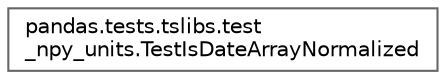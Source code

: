 digraph "Graphical Class Hierarchy"
{
 // LATEX_PDF_SIZE
  bgcolor="transparent";
  edge [fontname=Helvetica,fontsize=10,labelfontname=Helvetica,labelfontsize=10];
  node [fontname=Helvetica,fontsize=10,shape=box,height=0.2,width=0.4];
  rankdir="LR";
  Node0 [id="Node000000",label="pandas.tests.tslibs.test\l_npy_units.TestIsDateArrayNormalized",height=0.2,width=0.4,color="grey40", fillcolor="white", style="filled",URL="$de/db6/classpandas_1_1tests_1_1tslibs_1_1test__npy__units_1_1TestIsDateArrayNormalized.html",tooltip=" "];
}
